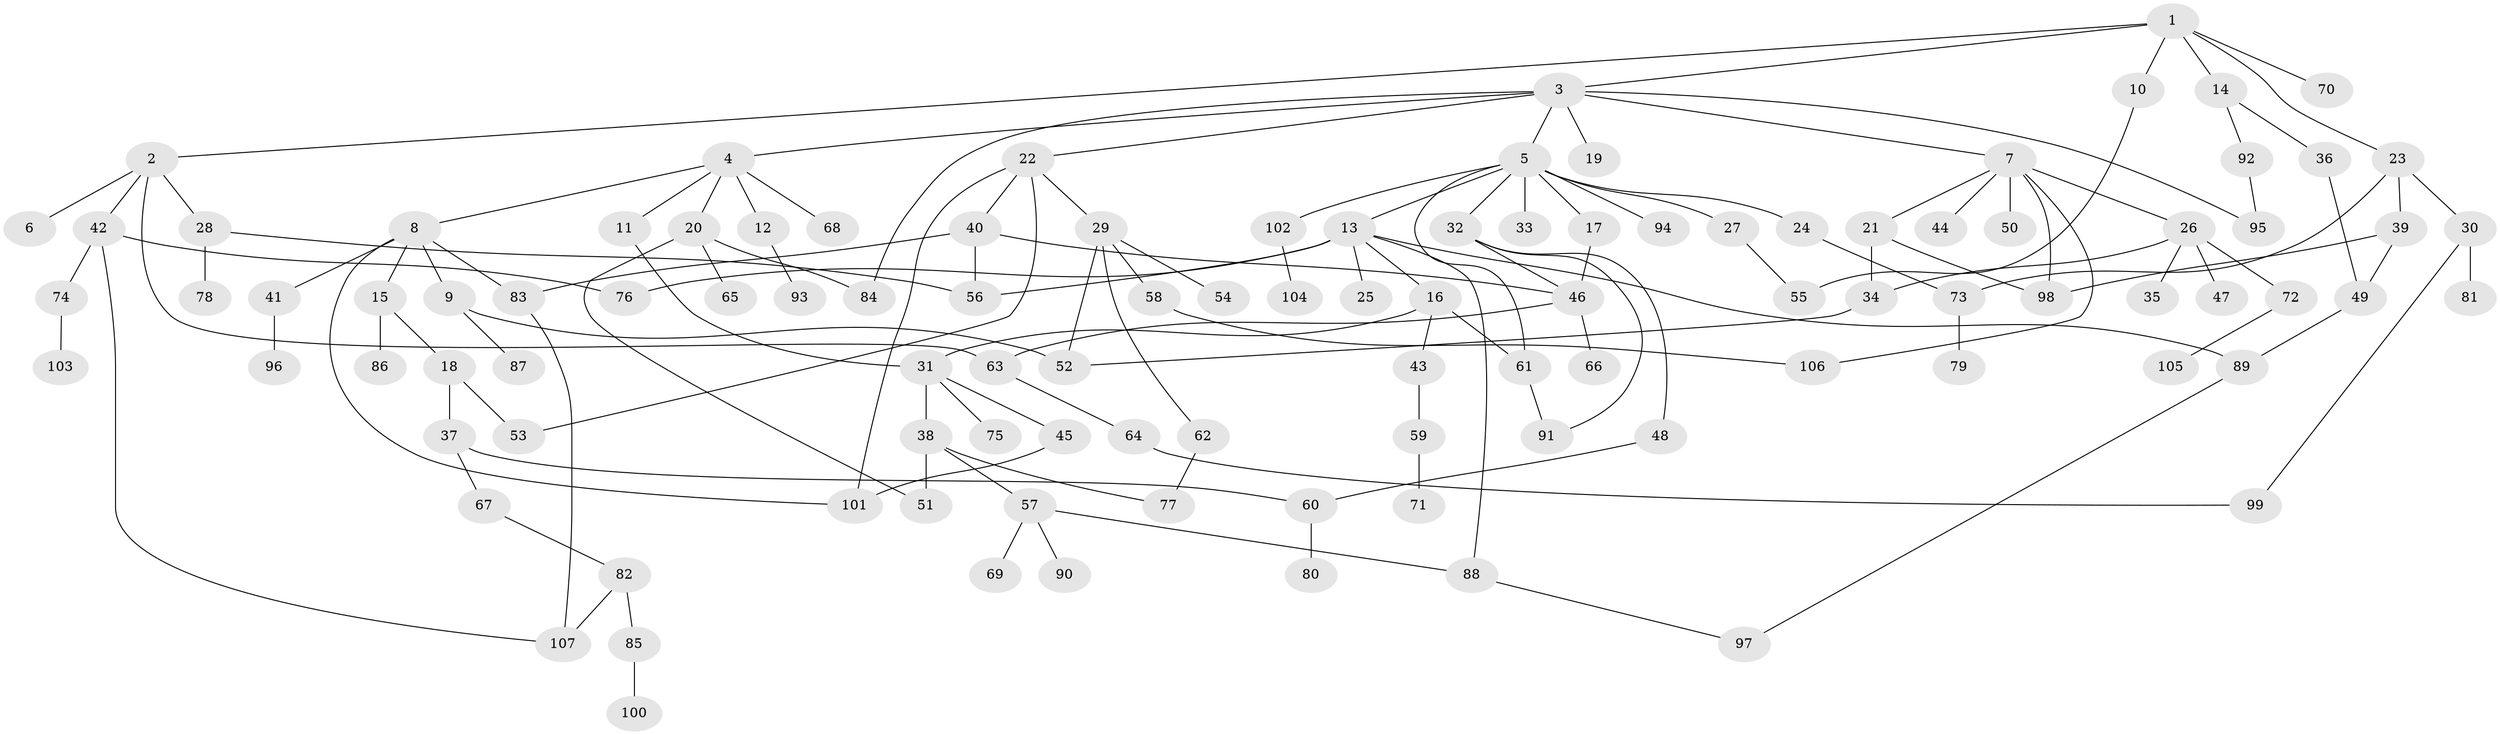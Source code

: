 // Generated by graph-tools (version 1.1) at 2025/40/03/09/25 04:40:57]
// undirected, 107 vertices, 139 edges
graph export_dot {
graph [start="1"]
  node [color=gray90,style=filled];
  1;
  2;
  3;
  4;
  5;
  6;
  7;
  8;
  9;
  10;
  11;
  12;
  13;
  14;
  15;
  16;
  17;
  18;
  19;
  20;
  21;
  22;
  23;
  24;
  25;
  26;
  27;
  28;
  29;
  30;
  31;
  32;
  33;
  34;
  35;
  36;
  37;
  38;
  39;
  40;
  41;
  42;
  43;
  44;
  45;
  46;
  47;
  48;
  49;
  50;
  51;
  52;
  53;
  54;
  55;
  56;
  57;
  58;
  59;
  60;
  61;
  62;
  63;
  64;
  65;
  66;
  67;
  68;
  69;
  70;
  71;
  72;
  73;
  74;
  75;
  76;
  77;
  78;
  79;
  80;
  81;
  82;
  83;
  84;
  85;
  86;
  87;
  88;
  89;
  90;
  91;
  92;
  93;
  94;
  95;
  96;
  97;
  98;
  99;
  100;
  101;
  102;
  103;
  104;
  105;
  106;
  107;
  1 -- 2;
  1 -- 3;
  1 -- 10;
  1 -- 14;
  1 -- 23;
  1 -- 70;
  2 -- 6;
  2 -- 28;
  2 -- 42;
  2 -- 63;
  3 -- 4;
  3 -- 5;
  3 -- 7;
  3 -- 19;
  3 -- 22;
  3 -- 95;
  3 -- 84;
  4 -- 8;
  4 -- 11;
  4 -- 12;
  4 -- 20;
  4 -- 68;
  5 -- 13;
  5 -- 17;
  5 -- 24;
  5 -- 27;
  5 -- 32;
  5 -- 33;
  5 -- 94;
  5 -- 102;
  5 -- 61;
  7 -- 21;
  7 -- 26;
  7 -- 44;
  7 -- 50;
  7 -- 106;
  7 -- 98;
  8 -- 9;
  8 -- 15;
  8 -- 41;
  8 -- 101;
  8 -- 83;
  9 -- 87;
  9 -- 52;
  10 -- 55;
  11 -- 31;
  12 -- 93;
  13 -- 16;
  13 -- 25;
  13 -- 76;
  13 -- 88;
  13 -- 89;
  13 -- 56;
  14 -- 36;
  14 -- 92;
  15 -- 18;
  15 -- 86;
  16 -- 43;
  16 -- 61;
  16 -- 31;
  17 -- 46;
  18 -- 37;
  18 -- 53;
  20 -- 51;
  20 -- 65;
  20 -- 84;
  21 -- 98;
  21 -- 34;
  22 -- 29;
  22 -- 40;
  22 -- 53;
  22 -- 101;
  23 -- 30;
  23 -- 39;
  23 -- 73;
  24 -- 73;
  26 -- 34;
  26 -- 35;
  26 -- 47;
  26 -- 72;
  27 -- 55;
  28 -- 78;
  28 -- 56;
  29 -- 52;
  29 -- 54;
  29 -- 58;
  29 -- 62;
  30 -- 81;
  30 -- 99;
  31 -- 38;
  31 -- 45;
  31 -- 75;
  32 -- 46;
  32 -- 48;
  32 -- 91;
  34 -- 52;
  36 -- 49;
  37 -- 67;
  37 -- 60;
  38 -- 57;
  38 -- 77;
  38 -- 51;
  39 -- 98;
  39 -- 49;
  40 -- 56;
  40 -- 83;
  40 -- 46;
  41 -- 96;
  42 -- 74;
  42 -- 107;
  42 -- 76;
  43 -- 59;
  45 -- 101;
  46 -- 63;
  46 -- 66;
  48 -- 60;
  49 -- 89;
  57 -- 69;
  57 -- 90;
  57 -- 88;
  58 -- 106;
  59 -- 71;
  60 -- 80;
  61 -- 91;
  62 -- 77;
  63 -- 64;
  64 -- 99;
  67 -- 82;
  72 -- 105;
  73 -- 79;
  74 -- 103;
  82 -- 85;
  82 -- 107;
  83 -- 107;
  85 -- 100;
  88 -- 97;
  89 -- 97;
  92 -- 95;
  102 -- 104;
}
